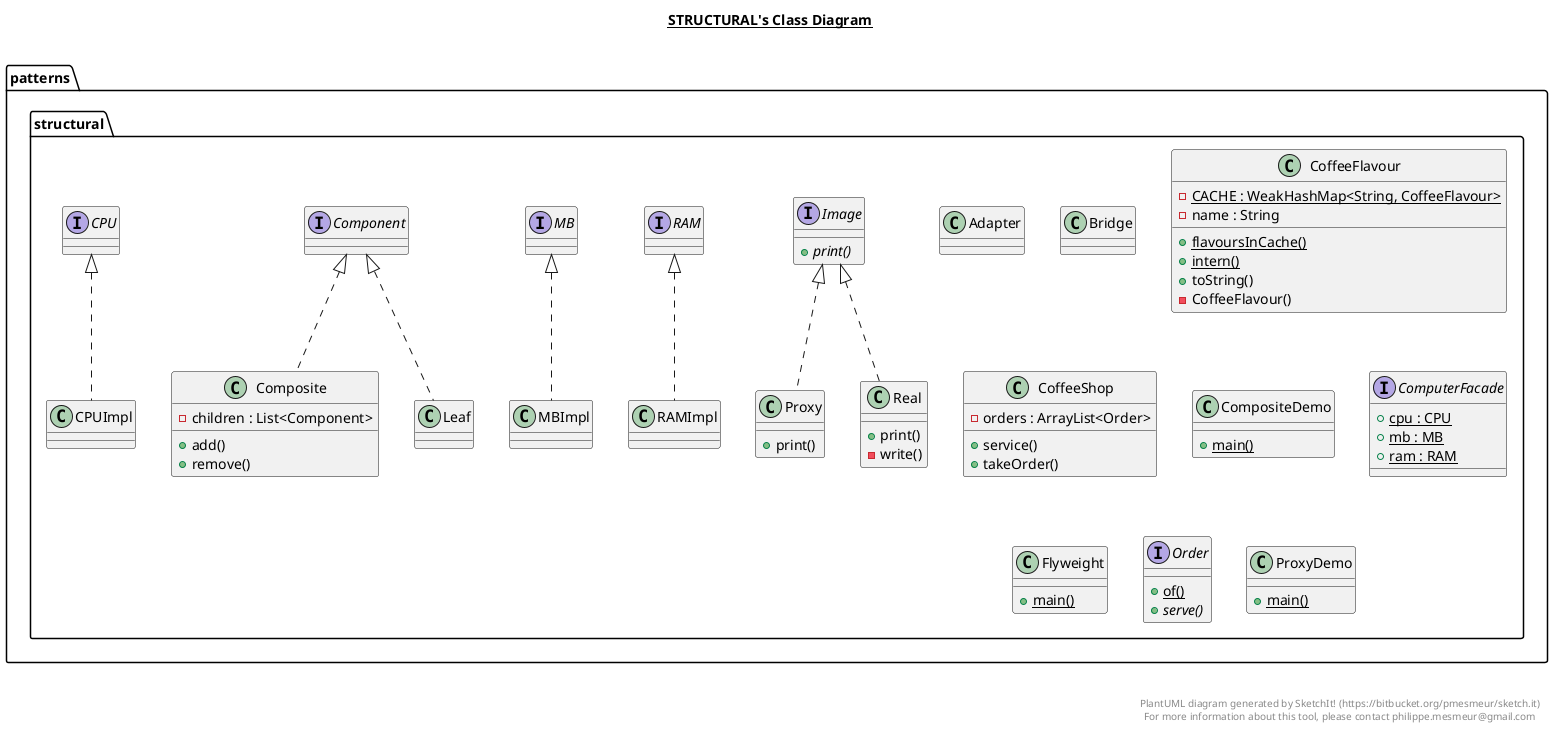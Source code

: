 @startuml

title __STRUCTURAL's Class Diagram__\n

  namespace patterns.structural {
    class patterns.structural.Adapter {
    }
  }
  

  namespace patterns.structural {
    class patterns.structural.Bridge {
    }
  }
  

  namespace patterns.structural {
    interface patterns.structural.CPU {
    }
  }
  

  namespace patterns.structural {
    class patterns.structural.CPUImpl {
    }
  }
  

  namespace patterns.structural {
    class patterns.structural.CoffeeFlavour {
        {static} - CACHE : WeakHashMap<String, CoffeeFlavour>
        - name : String
        {static} + flavoursInCache()
        {static} + intern()
        + toString()
        - CoffeeFlavour()
    }
  }
  

  namespace patterns.structural {
    class patterns.structural.CoffeeShop {
        - orders : ArrayList<Order>
        + service()
        + takeOrder()
    }
  }
  

  namespace patterns.structural {
    interface patterns.structural.Component {
    }
  }
  

  namespace patterns.structural {
    class patterns.structural.Composite {
        - children : List<Component>
        + add()
        + remove()
    }
  }
  

  namespace patterns.structural {
    class patterns.structural.CompositeDemo {
        {static} + main()
    }
  }
  

  namespace patterns.structural {
    interface patterns.structural.ComputerFacade {
        {static} + cpu : CPU
        {static} + mb : MB
        {static} + ram : RAM
    }
  }
  

  namespace patterns.structural {
    class patterns.structural.Flyweight {
        {static} + main()
    }
  }
  

  namespace patterns.structural {
    interface patterns.structural.Image {
        {abstract} + print()
    }
  }
  

  namespace patterns.structural {
    class patterns.structural.Leaf {
    }
  }
  

  namespace patterns.structural {
    interface patterns.structural.MB {
    }
  }
  

  namespace patterns.structural {
    class patterns.structural.MBImpl {
    }
  }
  

  namespace patterns.structural {
    interface patterns.structural.Order {
        {static} + of()
        {abstract} + serve()
    }
  }
  

  namespace patterns.structural {
    class patterns.structural.Proxy {
        + print()
    }
  }
  

  namespace patterns.structural {
    class patterns.structural.ProxyDemo {
        {static} + main()
    }
  }
  

  namespace patterns.structural {
    interface patterns.structural.RAM {
    }
  }
  

  namespace patterns.structural {
    class patterns.structural.RAMImpl {
    }
  }
  

  namespace patterns.structural {
    class patterns.structural.Real {
        + print()
        - write()
    }
  }
  

  patterns.structural.CPUImpl .up.|> patterns.structural.CPU
  patterns.structural.Composite .up.|> patterns.structural.Component
  patterns.structural.Leaf .up.|> patterns.structural.Component
  patterns.structural.MBImpl .up.|> patterns.structural.MB
  patterns.structural.Proxy .up.|> patterns.structural.Image
  patterns.structural.RAMImpl .up.|> patterns.structural.RAM
  patterns.structural.Real .up.|> patterns.structural.Image


right footer


PlantUML diagram generated by SketchIt! (https://bitbucket.org/pmesmeur/sketch.it)
For more information about this tool, please contact philippe.mesmeur@gmail.com
endfooter

@enduml
